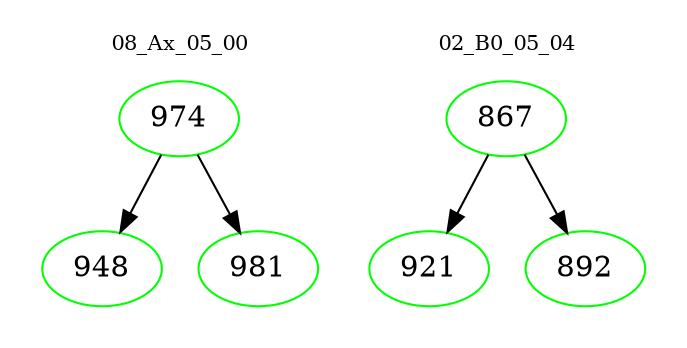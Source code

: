 digraph{
subgraph cluster_0 {
color = white
label = "08_Ax_05_00";
fontsize=10;
T0_974 [label="974", color="green"]
T0_974 -> T0_948 [color="black"]
T0_948 [label="948", color="green"]
T0_974 -> T0_981 [color="black"]
T0_981 [label="981", color="green"]
}
subgraph cluster_1 {
color = white
label = "02_B0_05_04";
fontsize=10;
T1_867 [label="867", color="green"]
T1_867 -> T1_921 [color="black"]
T1_921 [label="921", color="green"]
T1_867 -> T1_892 [color="black"]
T1_892 [label="892", color="green"]
}
}
